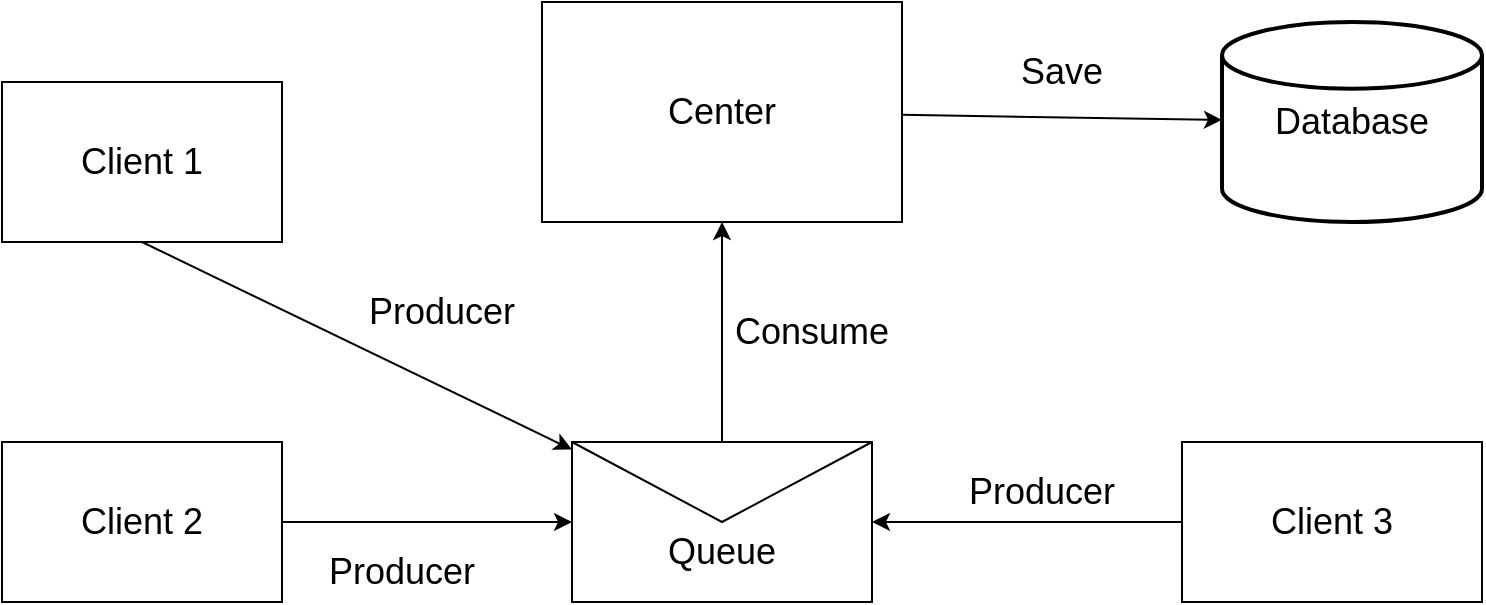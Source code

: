 <mxfile version="20.7.4" type="device"><diagram id="bxBVBzI7qaCISnbTteDO" name="Page-1"><mxGraphModel dx="1036" dy="606" grid="1" gridSize="10" guides="1" tooltips="1" connect="1" arrows="1" fold="1" page="1" pageScale="1" pageWidth="850" pageHeight="1100" math="0" shadow="0"><root><mxCell id="0"/><mxCell id="1" parent="0"/><mxCell id="gndN_BEW3kLwsBiceZ_x-6" style="rounded=0;orthogonalLoop=1;jettySize=auto;html=1;entryX=0.5;entryY=0;entryDx=0;entryDy=0;fontSize=18;endArrow=none;endFill=0;startArrow=classic;startFill=1;" edge="1" parent="1" source="gndN_BEW3kLwsBiceZ_x-3" target="gndN_BEW3kLwsBiceZ_x-4"><mxGeometry relative="1" as="geometry"/></mxCell><mxCell id="gndN_BEW3kLwsBiceZ_x-18" style="edgeStyle=none;rounded=0;orthogonalLoop=1;jettySize=auto;html=1;fontSize=18;endArrow=classic;endFill=1;" edge="1" parent="1" source="gndN_BEW3kLwsBiceZ_x-3" target="gndN_BEW3kLwsBiceZ_x-17"><mxGeometry relative="1" as="geometry"/></mxCell><mxCell id="gndN_BEW3kLwsBiceZ_x-3" value="Center" style="rounded=0;whiteSpace=wrap;html=1;fontSize=18;" vertex="1" parent="1"><mxGeometry x="330" y="160" width="180" height="110" as="geometry"/></mxCell><mxCell id="gndN_BEW3kLwsBiceZ_x-8" style="rounded=0;orthogonalLoop=1;jettySize=auto;html=1;fontSize=18;endArrow=none;endFill=0;entryX=0.5;entryY=1;entryDx=0;entryDy=0;startArrow=classic;startFill=1;" edge="1" parent="1" source="gndN_BEW3kLwsBiceZ_x-4" target="gndN_BEW3kLwsBiceZ_x-9"><mxGeometry relative="1" as="geometry"><mxPoint x="170" y="270" as="targetPoint"/></mxGeometry></mxCell><mxCell id="gndN_BEW3kLwsBiceZ_x-12" style="edgeStyle=none;rounded=0;orthogonalLoop=1;jettySize=auto;html=1;entryX=1;entryY=0.5;entryDx=0;entryDy=0;fontSize=18;endArrow=none;endFill=0;startArrow=classic;startFill=1;" edge="1" parent="1" source="gndN_BEW3kLwsBiceZ_x-4" target="gndN_BEW3kLwsBiceZ_x-10"><mxGeometry relative="1" as="geometry"/></mxCell><mxCell id="gndN_BEW3kLwsBiceZ_x-13" style="edgeStyle=none;rounded=0;orthogonalLoop=1;jettySize=auto;html=1;entryX=0;entryY=0.5;entryDx=0;entryDy=0;fontSize=18;endArrow=none;endFill=0;startArrow=classic;startFill=1;" edge="1" parent="1" source="gndN_BEW3kLwsBiceZ_x-4" target="gndN_BEW3kLwsBiceZ_x-11"><mxGeometry relative="1" as="geometry"/></mxCell><mxCell id="gndN_BEW3kLwsBiceZ_x-4" value="" style="shape=message;html=1;html=1;outlineConnect=0;labelPosition=center;verticalLabelPosition=bottom;align=center;verticalAlign=top;fontSize=18;" vertex="1" parent="1"><mxGeometry x="345" y="380" width="150" height="80" as="geometry"/></mxCell><mxCell id="gndN_BEW3kLwsBiceZ_x-5" value="Queue" style="text;html=1;strokeColor=none;fillColor=none;align=center;verticalAlign=middle;whiteSpace=wrap;rounded=0;fontSize=18;" vertex="1" parent="1"><mxGeometry x="390" y="420" width="60" height="30" as="geometry"/></mxCell><mxCell id="gndN_BEW3kLwsBiceZ_x-7" value="Consume" style="text;html=1;strokeColor=none;fillColor=none;align=center;verticalAlign=middle;whiteSpace=wrap;rounded=0;fontSize=18;" vertex="1" parent="1"><mxGeometry x="435" y="310" width="60" height="30" as="geometry"/></mxCell><mxCell id="gndN_BEW3kLwsBiceZ_x-9" value="Client 1" style="rounded=0;whiteSpace=wrap;html=1;fontSize=18;" vertex="1" parent="1"><mxGeometry x="60" y="200" width="140" height="80" as="geometry"/></mxCell><mxCell id="gndN_BEW3kLwsBiceZ_x-10" value="Client 2" style="rounded=0;whiteSpace=wrap;html=1;fontSize=18;" vertex="1" parent="1"><mxGeometry x="60" y="380" width="140" height="80" as="geometry"/></mxCell><mxCell id="gndN_BEW3kLwsBiceZ_x-11" value="Client 3" style="rounded=0;whiteSpace=wrap;html=1;fontSize=18;" vertex="1" parent="1"><mxGeometry x="650" y="380" width="150" height="80" as="geometry"/></mxCell><mxCell id="gndN_BEW3kLwsBiceZ_x-14" value="Producer" style="text;html=1;strokeColor=none;fillColor=none;align=center;verticalAlign=middle;whiteSpace=wrap;rounded=0;fontSize=18;" vertex="1" parent="1"><mxGeometry x="230" y="430" width="60" height="30" as="geometry"/></mxCell><mxCell id="gndN_BEW3kLwsBiceZ_x-15" value="Producer" style="text;html=1;strokeColor=none;fillColor=none;align=center;verticalAlign=middle;whiteSpace=wrap;rounded=0;fontSize=18;" vertex="1" parent="1"><mxGeometry x="250" y="300" width="60" height="30" as="geometry"/></mxCell><mxCell id="gndN_BEW3kLwsBiceZ_x-16" value="Producer" style="text;html=1;strokeColor=none;fillColor=none;align=center;verticalAlign=middle;whiteSpace=wrap;rounded=0;fontSize=18;" vertex="1" parent="1"><mxGeometry x="550" y="390" width="60" height="30" as="geometry"/></mxCell><mxCell id="gndN_BEW3kLwsBiceZ_x-17" value="Database" style="strokeWidth=2;html=1;shape=mxgraph.flowchart.database;whiteSpace=wrap;fontSize=18;" vertex="1" parent="1"><mxGeometry x="670" y="170" width="130" height="100" as="geometry"/></mxCell><mxCell id="gndN_BEW3kLwsBiceZ_x-19" value="Save" style="text;html=1;strokeColor=none;fillColor=none;align=center;verticalAlign=middle;whiteSpace=wrap;rounded=0;fontSize=18;" vertex="1" parent="1"><mxGeometry x="560" y="180" width="60" height="30" as="geometry"/></mxCell></root></mxGraphModel></diagram></mxfile>